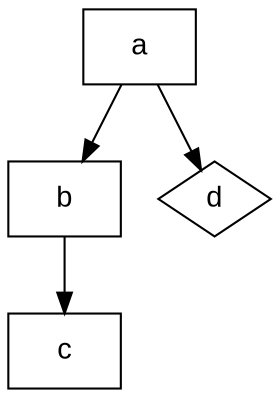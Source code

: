 digraph L {

  node [shape=record fontname=Arial];

  a  [label="a"]
  b  [label="b"]
  c  [label="c"]

  a -> b -> c

  d  [label="d", shape=diamond]

  node [ fontname=Arial];

  a -> d
}
